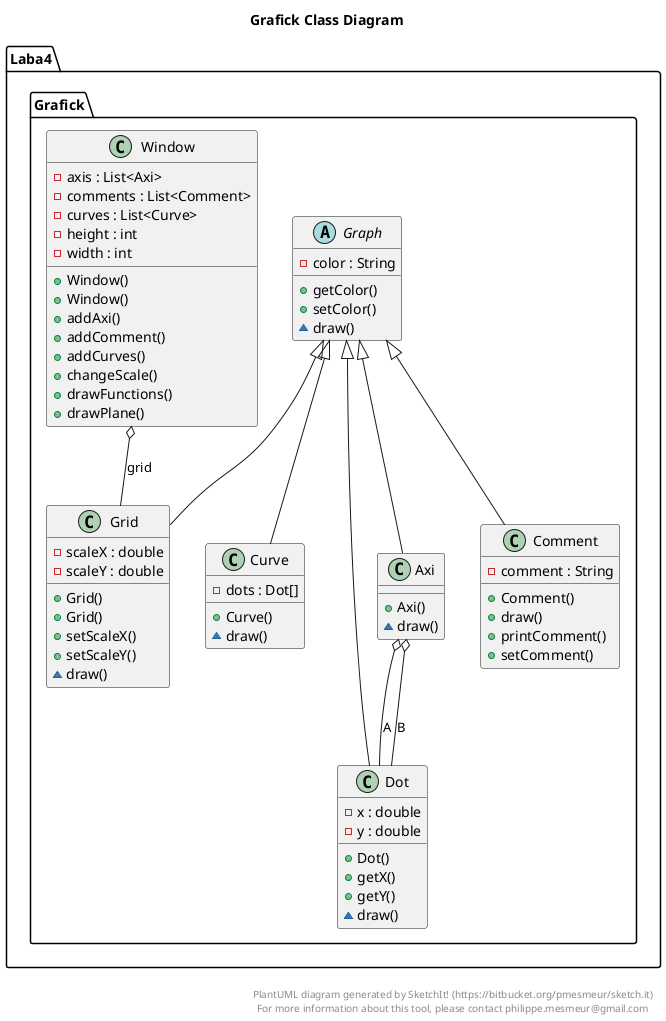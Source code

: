 @startuml

title Grafick Class Diagram

  namespace Laba4 {
    namespace Grafick {
      class Axi {
          + Axi()
          ~ draw()
      }
    }
  }


  namespace Laba4 {
    namespace Grafick {
      class Comment {
          - comment : String
          + Comment()
          + draw()
          + printComment()
          + setComment()
      }
    }
  }


  namespace Laba4 {
    namespace Grafick {
      class Curve {
          - dots : Dot[]
          + Curve()
          ~ draw()
      }
    }
  }


  namespace Laba4 {
    namespace Grafick {
      class Dot {
          - x : double
          - y : double
          + Dot()
          + getX()
          + getY()
          ~ draw()
      }
    }
  }


  namespace Laba4 {
    namespace Grafick {
      abstract class Graph {
          - color : String
          + getColor()
          + setColor()
          ~ draw()
      }
    }
  }


  namespace Laba4 {
    namespace Grafick {
      class Grid {
          - scaleX : double
          - scaleY : double
          + Grid()
          + Grid()
          + setScaleX()
          + setScaleY()
          ~ draw()
      }
    }
  }


  namespace Laba4 {
    namespace Grafick {
      class Window {
          - axis : List<Axi>
          - comments : List<Comment>
          - curves : List<Curve>
          - height : int
          - width : int
          + Window()
          + Window()
          + addAxi()
          + addComment()
          + addCurves()
          + changeScale()
          + drawFunctions()
          + drawPlane()
      }
    }
  }


  Laba4.Grafick.Axi -up-|> Laba4.Grafick.Graph
  Laba4.Grafick.Axi o-- Laba4.Grafick.Dot : A
  Laba4.Grafick.Axi o-- Laba4.Grafick.Dot : B
  Laba4.Grafick.Comment -up-|> Laba4.Grafick.Graph
  Laba4.Grafick.Curve -up-|> Laba4.Grafick.Graph
  Laba4.Grafick.Dot -up-|> Laba4.Grafick.Graph
  Laba4.Grafick.Grid -up-|> Laba4.Grafick.Graph
  Laba4.Grafick.Window o-- Laba4.Grafick.Grid : grid


right footer

PlantUML diagram generated by SketchIt! (https://bitbucket.org/pmesmeur/sketch.it)
For more information about this tool, please contact philippe.mesmeur@gmail.com
endfooter

@enduml
